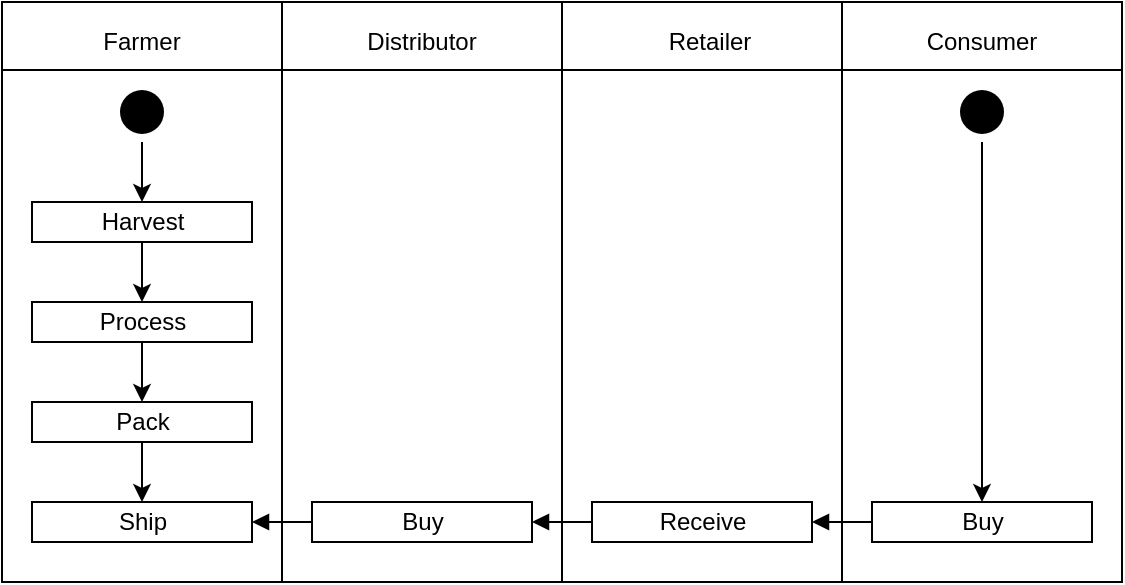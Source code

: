 <mxfile version="14.8.1" type="device"><diagram id="yz1UXoMvn7K-RSUMfWM1" name="Page-1"><mxGraphModel dx="946" dy="527" grid="1" gridSize="10" guides="1" tooltips="1" connect="1" arrows="1" fold="1" page="1" pageScale="1" pageWidth="827" pageHeight="1169" math="0" shadow="0"><root><mxCell id="0"/><mxCell id="1" parent="0"/><mxCell id="Le8zde_B1IXEWj-2jsKJ-1" value="" style="rounded=0;whiteSpace=wrap;html=1;" parent="1" vertex="1"><mxGeometry x="140" y="80" width="140" height="290" as="geometry"/></mxCell><mxCell id="Le8zde_B1IXEWj-2jsKJ-2" value="Farmer" style="text;html=1;strokeColor=none;fillColor=none;align=center;verticalAlign=middle;whiteSpace=wrap;rounded=0;" parent="1" vertex="1"><mxGeometry x="190" y="90" width="40" height="20" as="geometry"/></mxCell><mxCell id="Le8zde_B1IXEWj-2jsKJ-3" value="" style="rounded=0;whiteSpace=wrap;html=1;" parent="1" vertex="1"><mxGeometry x="280" y="80" width="140" height="290" as="geometry"/></mxCell><mxCell id="Le8zde_B1IXEWj-2jsKJ-4" value="Distributor" style="text;html=1;strokeColor=none;fillColor=none;align=center;verticalAlign=middle;whiteSpace=wrap;rounded=0;" parent="1" vertex="1"><mxGeometry x="330" y="90" width="40" height="20" as="geometry"/></mxCell><mxCell id="Le8zde_B1IXEWj-2jsKJ-5" value="" style="rounded=0;whiteSpace=wrap;html=1;" parent="1" vertex="1"><mxGeometry x="420" y="80" width="140" height="290" as="geometry"/></mxCell><mxCell id="Le8zde_B1IXEWj-2jsKJ-6" value="Retailer" style="text;html=1;strokeColor=none;fillColor=none;align=center;verticalAlign=middle;whiteSpace=wrap;rounded=0;" parent="1" vertex="1"><mxGeometry x="474" y="90" width="40" height="20" as="geometry"/></mxCell><mxCell id="Le8zde_B1IXEWj-2jsKJ-7" value="" style="rounded=0;whiteSpace=wrap;html=1;" parent="1" vertex="1"><mxGeometry x="560" y="80" width="140" height="290" as="geometry"/></mxCell><mxCell id="Le8zde_B1IXEWj-2jsKJ-8" value="Consumer" style="text;html=1;strokeColor=none;fillColor=none;align=center;verticalAlign=middle;whiteSpace=wrap;rounded=0;" parent="1" vertex="1"><mxGeometry x="610" y="90" width="40" height="20" as="geometry"/></mxCell><mxCell id="Le8zde_B1IXEWj-2jsKJ-11" value="" style="edgeStyle=orthogonalEdgeStyle;rounded=0;orthogonalLoop=1;jettySize=auto;html=1;" parent="1" source="Le8zde_B1IXEWj-2jsKJ-9" target="Le8zde_B1IXEWj-2jsKJ-10" edge="1"><mxGeometry relative="1" as="geometry"/></mxCell><mxCell id="Le8zde_B1IXEWj-2jsKJ-9" value="" style="ellipse;html=1;shape=endState;fillColor=#000000;strokeColor=none;" parent="1" vertex="1"><mxGeometry x="195" y="120" width="30" height="30" as="geometry"/></mxCell><mxCell id="Le8zde_B1IXEWj-2jsKJ-13" value="" style="edgeStyle=orthogonalEdgeStyle;rounded=0;orthogonalLoop=1;jettySize=auto;html=1;" parent="1" source="Le8zde_B1IXEWj-2jsKJ-10" target="Le8zde_B1IXEWj-2jsKJ-12" edge="1"><mxGeometry relative="1" as="geometry"/></mxCell><mxCell id="Le8zde_B1IXEWj-2jsKJ-10" value="Harvest" style="html=1;" parent="1" vertex="1"><mxGeometry x="155" y="180" width="110" height="20" as="geometry"/></mxCell><mxCell id="Le8zde_B1IXEWj-2jsKJ-15" value="" style="edgeStyle=orthogonalEdgeStyle;rounded=0;orthogonalLoop=1;jettySize=auto;html=1;" parent="1" source="Le8zde_B1IXEWj-2jsKJ-12" target="Le8zde_B1IXEWj-2jsKJ-14" edge="1"><mxGeometry relative="1" as="geometry"/></mxCell><mxCell id="Le8zde_B1IXEWj-2jsKJ-12" value="Process" style="html=1;" parent="1" vertex="1"><mxGeometry x="155" y="230" width="110" height="20" as="geometry"/></mxCell><mxCell id="Le8zde_B1IXEWj-2jsKJ-29" value="" style="edgeStyle=orthogonalEdgeStyle;rounded=0;orthogonalLoop=1;jettySize=auto;html=1;" parent="1" source="Le8zde_B1IXEWj-2jsKJ-14" target="Le8zde_B1IXEWj-2jsKJ-28" edge="1"><mxGeometry relative="1" as="geometry"/></mxCell><mxCell id="Le8zde_B1IXEWj-2jsKJ-14" value="Pack" style="html=1;" parent="1" vertex="1"><mxGeometry x="155" y="280" width="110" height="20" as="geometry"/></mxCell><mxCell id="Le8zde_B1IXEWj-2jsKJ-18" value="" style="ellipse;html=1;shape=endState;fillColor=#000000;strokeColor=none;" parent="1" vertex="1"><mxGeometry x="615" y="120" width="30" height="30" as="geometry"/></mxCell><mxCell id="rxhZcV-k1Bze3F8v7Jqd-1" value="" style="edgeStyle=orthogonalEdgeStyle;rounded=0;orthogonalLoop=1;jettySize=auto;html=1;endArrow=block;endFill=1;" edge="1" parent="1" source="Le8zde_B1IXEWj-2jsKJ-19" target="Le8zde_B1IXEWj-2jsKJ-28"><mxGeometry relative="1" as="geometry"/></mxCell><mxCell id="Le8zde_B1IXEWj-2jsKJ-19" value="Buy" style="html=1;" parent="1" vertex="1"><mxGeometry x="295" y="330" width="110" height="20" as="geometry"/></mxCell><mxCell id="Le8zde_B1IXEWj-2jsKJ-28" value="Ship" style="html=1;" parent="1" vertex="1"><mxGeometry x="155" y="330" width="110" height="20" as="geometry"/></mxCell><mxCell id="Le8zde_B1IXEWj-2jsKJ-36" style="edgeStyle=orthogonalEdgeStyle;rounded=0;orthogonalLoop=1;jettySize=auto;html=1;exitX=0.5;exitY=1;exitDx=0;exitDy=0;" parent="1" source="Le8zde_B1IXEWj-2jsKJ-18" target="Le8zde_B1IXEWj-2jsKJ-30" edge="1"><mxGeometry relative="1" as="geometry"/></mxCell><mxCell id="rxhZcV-k1Bze3F8v7Jqd-3" value="" style="edgeStyle=orthogonalEdgeStyle;rounded=0;orthogonalLoop=1;jettySize=auto;html=1;endArrow=block;endFill=1;" edge="1" parent="1" source="Le8zde_B1IXEWj-2jsKJ-30" target="jHMfL_giZ3NOCBtR3rfz-1"><mxGeometry relative="1" as="geometry"/></mxCell><mxCell id="Le8zde_B1IXEWj-2jsKJ-30" value="Buy" style="html=1;" parent="1" vertex="1"><mxGeometry x="575" y="330" width="110" height="20" as="geometry"/></mxCell><mxCell id="Le8zde_B1IXEWj-2jsKJ-41" value="" style="line;strokeWidth=1;fillColor=none;align=left;verticalAlign=middle;spacingTop=-1;spacingLeft=3;spacingRight=3;rotatable=0;labelPosition=right;points=[];portConstraint=eastwest;" parent="1" vertex="1"><mxGeometry x="140" y="110" width="560" height="8" as="geometry"/></mxCell><mxCell id="rxhZcV-k1Bze3F8v7Jqd-2" value="" style="edgeStyle=orthogonalEdgeStyle;rounded=0;orthogonalLoop=1;jettySize=auto;html=1;endArrow=block;endFill=1;" edge="1" parent="1" source="jHMfL_giZ3NOCBtR3rfz-1" target="Le8zde_B1IXEWj-2jsKJ-19"><mxGeometry relative="1" as="geometry"/></mxCell><mxCell id="jHMfL_giZ3NOCBtR3rfz-1" value="Receive" style="html=1;" parent="1" vertex="1"><mxGeometry x="435" y="330" width="110" height="20" as="geometry"/></mxCell></root></mxGraphModel></diagram></mxfile>